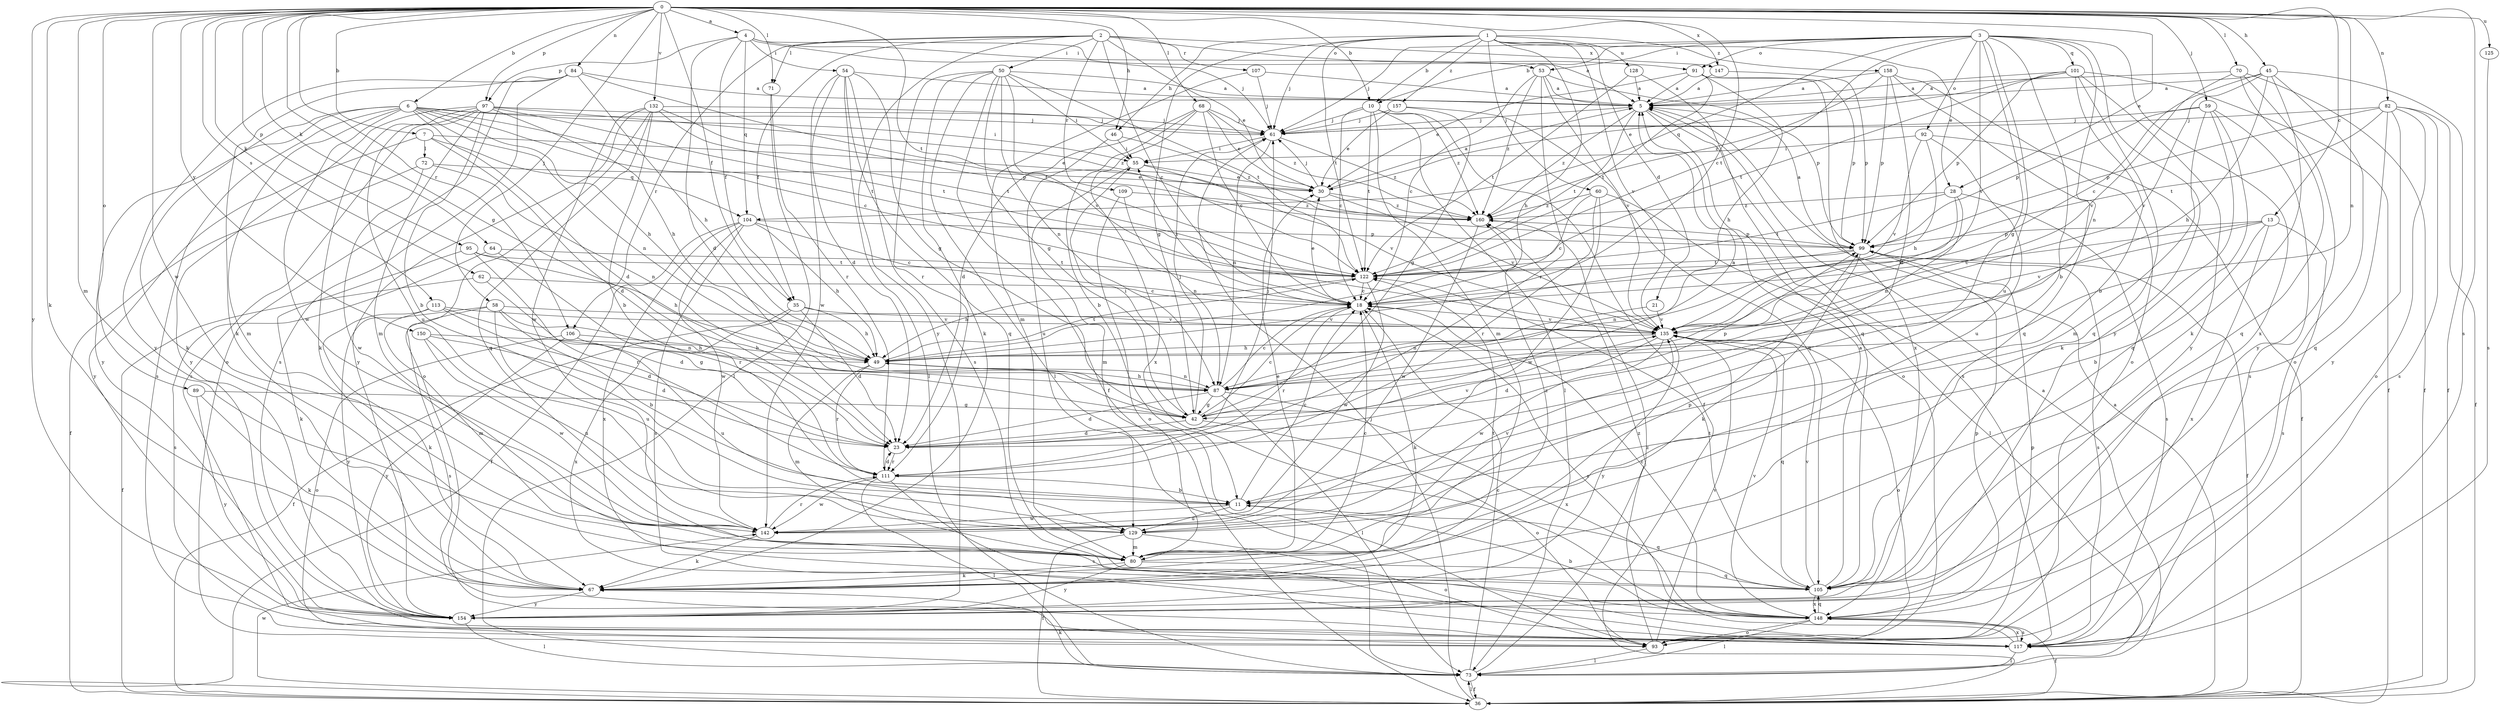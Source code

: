 strict digraph  {
0;
1;
2;
3;
4;
5;
6;
7;
10;
11;
13;
18;
21;
23;
28;
30;
35;
36;
42;
45;
46;
49;
50;
53;
54;
55;
58;
59;
60;
61;
62;
64;
67;
68;
70;
71;
72;
73;
80;
82;
84;
87;
89;
91;
92;
93;
95;
97;
99;
101;
104;
105;
106;
107;
109;
111;
113;
117;
122;
125;
128;
129;
132;
135;
142;
147;
148;
150;
154;
157;
158;
160;
0 -> 4  [label=a];
0 -> 6  [label=b];
0 -> 7  [label=b];
0 -> 10  [label=b];
0 -> 13  [label=c];
0 -> 18  [label=c];
0 -> 28  [label=e];
0 -> 35  [label=f];
0 -> 42  [label=g];
0 -> 45  [label=h];
0 -> 46  [label=h];
0 -> 58  [label=j];
0 -> 59  [label=j];
0 -> 62  [label=k];
0 -> 64  [label=k];
0 -> 67  [label=k];
0 -> 68  [label=l];
0 -> 70  [label=l];
0 -> 71  [label=l];
0 -> 80  [label=m];
0 -> 82  [label=n];
0 -> 84  [label=n];
0 -> 87  [label=n];
0 -> 89  [label=o];
0 -> 95  [label=p];
0 -> 97  [label=p];
0 -> 106  [label=r];
0 -> 113  [label=s];
0 -> 117  [label=s];
0 -> 122  [label=t];
0 -> 125  [label=u];
0 -> 132  [label=v];
0 -> 142  [label=w];
0 -> 147  [label=x];
0 -> 150  [label=y];
0 -> 154  [label=y];
1 -> 10  [label=b];
1 -> 21  [label=d];
1 -> 28  [label=e];
1 -> 42  [label=g];
1 -> 46  [label=h];
1 -> 49  [label=h];
1 -> 60  [label=j];
1 -> 61  [label=j];
1 -> 122  [label=t];
1 -> 128  [label=u];
1 -> 135  [label=v];
1 -> 157  [label=z];
1 -> 158  [label=z];
2 -> 18  [label=c];
2 -> 30  [label=e];
2 -> 35  [label=f];
2 -> 50  [label=i];
2 -> 71  [label=l];
2 -> 91  [label=o];
2 -> 106  [label=r];
2 -> 107  [label=r];
2 -> 109  [label=r];
2 -> 147  [label=x];
2 -> 154  [label=y];
3 -> 10  [label=b];
3 -> 11  [label=b];
3 -> 42  [label=g];
3 -> 53  [label=i];
3 -> 61  [label=j];
3 -> 87  [label=n];
3 -> 91  [label=o];
3 -> 92  [label=o];
3 -> 101  [label=q];
3 -> 104  [label=q];
3 -> 122  [label=t];
3 -> 129  [label=u];
3 -> 135  [label=v];
3 -> 148  [label=x];
3 -> 154  [label=y];
4 -> 5  [label=a];
4 -> 23  [label=d];
4 -> 35  [label=f];
4 -> 53  [label=i];
4 -> 54  [label=i];
4 -> 61  [label=j];
4 -> 97  [label=p];
4 -> 104  [label=q];
5 -> 61  [label=j];
5 -> 93  [label=o];
5 -> 117  [label=s];
5 -> 122  [label=t];
5 -> 160  [label=z];
6 -> 18  [label=c];
6 -> 23  [label=d];
6 -> 49  [label=h];
6 -> 55  [label=i];
6 -> 61  [label=j];
6 -> 67  [label=k];
6 -> 80  [label=m];
6 -> 87  [label=n];
6 -> 117  [label=s];
6 -> 122  [label=t];
6 -> 142  [label=w];
6 -> 154  [label=y];
7 -> 23  [label=d];
7 -> 30  [label=e];
7 -> 72  [label=l];
7 -> 104  [label=q];
7 -> 154  [label=y];
10 -> 18  [label=c];
10 -> 36  [label=f];
10 -> 61  [label=j];
10 -> 73  [label=l];
10 -> 80  [label=m];
10 -> 122  [label=t];
10 -> 160  [label=z];
11 -> 18  [label=c];
11 -> 105  [label=q];
11 -> 129  [label=u];
11 -> 142  [label=w];
13 -> 11  [label=b];
13 -> 18  [label=c];
13 -> 99  [label=p];
13 -> 117  [label=s];
13 -> 135  [label=v];
13 -> 148  [label=x];
18 -> 30  [label=e];
18 -> 55  [label=i];
18 -> 67  [label=k];
18 -> 111  [label=r];
18 -> 135  [label=v];
21 -> 87  [label=n];
21 -> 135  [label=v];
23 -> 61  [label=j];
23 -> 111  [label=r];
23 -> 135  [label=v];
28 -> 87  [label=n];
28 -> 117  [label=s];
28 -> 122  [label=t];
28 -> 135  [label=v];
28 -> 160  [label=z];
30 -> 5  [label=a];
30 -> 61  [label=j];
30 -> 135  [label=v];
30 -> 160  [label=z];
35 -> 23  [label=d];
35 -> 36  [label=f];
35 -> 49  [label=h];
35 -> 135  [label=v];
35 -> 148  [label=x];
36 -> 5  [label=a];
36 -> 61  [label=j];
36 -> 73  [label=l];
36 -> 142  [label=w];
42 -> 5  [label=a];
42 -> 18  [label=c];
42 -> 23  [label=d];
42 -> 55  [label=i];
42 -> 61  [label=j];
42 -> 93  [label=o];
42 -> 99  [label=p];
45 -> 5  [label=a];
45 -> 18  [label=c];
45 -> 36  [label=f];
45 -> 49  [label=h];
45 -> 67  [label=k];
45 -> 93  [label=o];
45 -> 135  [label=v];
46 -> 55  [label=i];
46 -> 129  [label=u];
46 -> 160  [label=z];
49 -> 80  [label=m];
49 -> 87  [label=n];
49 -> 111  [label=r];
49 -> 122  [label=t];
50 -> 5  [label=a];
50 -> 36  [label=f];
50 -> 42  [label=g];
50 -> 55  [label=i];
50 -> 67  [label=k];
50 -> 73  [label=l];
50 -> 87  [label=n];
50 -> 111  [label=r];
50 -> 122  [label=t];
50 -> 135  [label=v];
53 -> 5  [label=a];
53 -> 18  [label=c];
53 -> 99  [label=p];
53 -> 111  [label=r];
53 -> 135  [label=v];
53 -> 160  [label=z];
54 -> 5  [label=a];
54 -> 23  [label=d];
54 -> 42  [label=g];
54 -> 73  [label=l];
54 -> 105  [label=q];
54 -> 117  [label=s];
54 -> 142  [label=w];
55 -> 30  [label=e];
55 -> 80  [label=m];
55 -> 135  [label=v];
58 -> 11  [label=b];
58 -> 87  [label=n];
58 -> 117  [label=s];
58 -> 129  [label=u];
58 -> 135  [label=v];
58 -> 154  [label=y];
59 -> 61  [label=j];
59 -> 67  [label=k];
59 -> 80  [label=m];
59 -> 99  [label=p];
59 -> 105  [label=q];
59 -> 117  [label=s];
60 -> 18  [label=c];
60 -> 73  [label=l];
60 -> 111  [label=r];
60 -> 142  [label=w];
60 -> 160  [label=z];
61 -> 55  [label=i];
61 -> 87  [label=n];
61 -> 160  [label=z];
62 -> 18  [label=c];
62 -> 23  [label=d];
62 -> 36  [label=f];
64 -> 111  [label=r];
64 -> 117  [label=s];
64 -> 122  [label=t];
67 -> 122  [label=t];
67 -> 154  [label=y];
68 -> 11  [label=b];
68 -> 18  [label=c];
68 -> 23  [label=d];
68 -> 30  [label=e];
68 -> 61  [label=j];
68 -> 148  [label=x];
68 -> 160  [label=z];
70 -> 5  [label=a];
70 -> 36  [label=f];
70 -> 105  [label=q];
70 -> 135  [label=v];
70 -> 154  [label=y];
71 -> 73  [label=l];
71 -> 111  [label=r];
72 -> 30  [label=e];
72 -> 36  [label=f];
72 -> 87  [label=n];
72 -> 142  [label=w];
73 -> 5  [label=a];
73 -> 18  [label=c];
73 -> 36  [label=f];
73 -> 67  [label=k];
73 -> 160  [label=z];
80 -> 18  [label=c];
80 -> 30  [label=e];
80 -> 67  [label=k];
80 -> 99  [label=p];
80 -> 105  [label=q];
80 -> 154  [label=y];
80 -> 160  [label=z];
82 -> 36  [label=f];
82 -> 61  [label=j];
82 -> 93  [label=o];
82 -> 99  [label=p];
82 -> 105  [label=q];
82 -> 117  [label=s];
82 -> 122  [label=t];
82 -> 154  [label=y];
84 -> 5  [label=a];
84 -> 49  [label=h];
84 -> 67  [label=k];
84 -> 93  [label=o];
84 -> 117  [label=s];
84 -> 122  [label=t];
84 -> 154  [label=y];
87 -> 18  [label=c];
87 -> 23  [label=d];
87 -> 42  [label=g];
87 -> 49  [label=h];
87 -> 73  [label=l];
87 -> 148  [label=x];
89 -> 42  [label=g];
89 -> 67  [label=k];
89 -> 154  [label=y];
91 -> 5  [label=a];
91 -> 30  [label=e];
91 -> 49  [label=h];
91 -> 99  [label=p];
91 -> 122  [label=t];
91 -> 148  [label=x];
92 -> 36  [label=f];
92 -> 49  [label=h];
92 -> 55  [label=i];
92 -> 129  [label=u];
92 -> 135  [label=v];
93 -> 73  [label=l];
93 -> 99  [label=p];
93 -> 135  [label=v];
93 -> 160  [label=z];
95 -> 49  [label=h];
95 -> 67  [label=k];
95 -> 111  [label=r];
95 -> 122  [label=t];
97 -> 11  [label=b];
97 -> 49  [label=h];
97 -> 61  [label=j];
97 -> 67  [label=k];
97 -> 80  [label=m];
97 -> 117  [label=s];
97 -> 122  [label=t];
97 -> 129  [label=u];
97 -> 154  [label=y];
97 -> 160  [label=z];
99 -> 5  [label=a];
99 -> 36  [label=f];
99 -> 67  [label=k];
99 -> 87  [label=n];
99 -> 117  [label=s];
99 -> 122  [label=t];
101 -> 5  [label=a];
101 -> 11  [label=b];
101 -> 30  [label=e];
101 -> 36  [label=f];
101 -> 99  [label=p];
101 -> 105  [label=q];
101 -> 122  [label=t];
101 -> 154  [label=y];
104 -> 18  [label=c];
104 -> 36  [label=f];
104 -> 49  [label=h];
104 -> 99  [label=p];
104 -> 117  [label=s];
104 -> 142  [label=w];
104 -> 148  [label=x];
105 -> 5  [label=a];
105 -> 122  [label=t];
105 -> 135  [label=v];
105 -> 148  [label=x];
106 -> 49  [label=h];
106 -> 93  [label=o];
106 -> 129  [label=u];
106 -> 154  [label=y];
107 -> 5  [label=a];
107 -> 61  [label=j];
107 -> 80  [label=m];
109 -> 87  [label=n];
109 -> 93  [label=o];
109 -> 160  [label=z];
111 -> 11  [label=b];
111 -> 23  [label=d];
111 -> 73  [label=l];
111 -> 117  [label=s];
111 -> 142  [label=w];
113 -> 23  [label=d];
113 -> 42  [label=g];
113 -> 67  [label=k];
113 -> 80  [label=m];
113 -> 135  [label=v];
117 -> 18  [label=c];
117 -> 73  [label=l];
117 -> 148  [label=x];
122 -> 18  [label=c];
122 -> 49  [label=h];
122 -> 142  [label=w];
125 -> 117  [label=s];
128 -> 5  [label=a];
128 -> 105  [label=q];
128 -> 122  [label=t];
129 -> 36  [label=f];
129 -> 80  [label=m];
129 -> 93  [label=o];
129 -> 135  [label=v];
132 -> 11  [label=b];
132 -> 61  [label=j];
132 -> 93  [label=o];
132 -> 99  [label=p];
132 -> 105  [label=q];
132 -> 122  [label=t];
132 -> 142  [label=w];
132 -> 154  [label=y];
135 -> 23  [label=d];
135 -> 49  [label=h];
135 -> 93  [label=o];
135 -> 105  [label=q];
135 -> 142  [label=w];
135 -> 154  [label=y];
142 -> 67  [label=k];
142 -> 111  [label=r];
147 -> 5  [label=a];
147 -> 99  [label=p];
148 -> 11  [label=b];
148 -> 18  [label=c];
148 -> 36  [label=f];
148 -> 73  [label=l];
148 -> 93  [label=o];
148 -> 99  [label=p];
148 -> 105  [label=q];
148 -> 117  [label=s];
148 -> 135  [label=v];
150 -> 23  [label=d];
150 -> 49  [label=h];
150 -> 129  [label=u];
150 -> 142  [label=w];
154 -> 73  [label=l];
157 -> 30  [label=e];
157 -> 42  [label=g];
157 -> 61  [label=j];
157 -> 105  [label=q];
158 -> 5  [label=a];
158 -> 23  [label=d];
158 -> 93  [label=o];
158 -> 99  [label=p];
158 -> 105  [label=q];
158 -> 160  [label=z];
160 -> 99  [label=p];
160 -> 142  [label=w];
}
